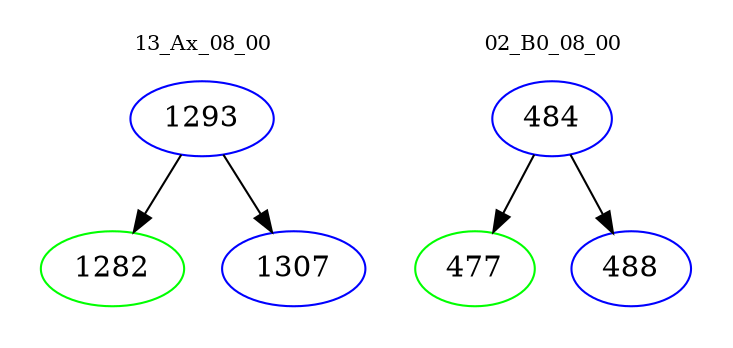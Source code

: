 digraph{
subgraph cluster_0 {
color = white
label = "13_Ax_08_00";
fontsize=10;
T0_1293 [label="1293", color="blue"]
T0_1293 -> T0_1282 [color="black"]
T0_1282 [label="1282", color="green"]
T0_1293 -> T0_1307 [color="black"]
T0_1307 [label="1307", color="blue"]
}
subgraph cluster_1 {
color = white
label = "02_B0_08_00";
fontsize=10;
T1_484 [label="484", color="blue"]
T1_484 -> T1_477 [color="black"]
T1_477 [label="477", color="green"]
T1_484 -> T1_488 [color="black"]
T1_488 [label="488", color="blue"]
}
}
